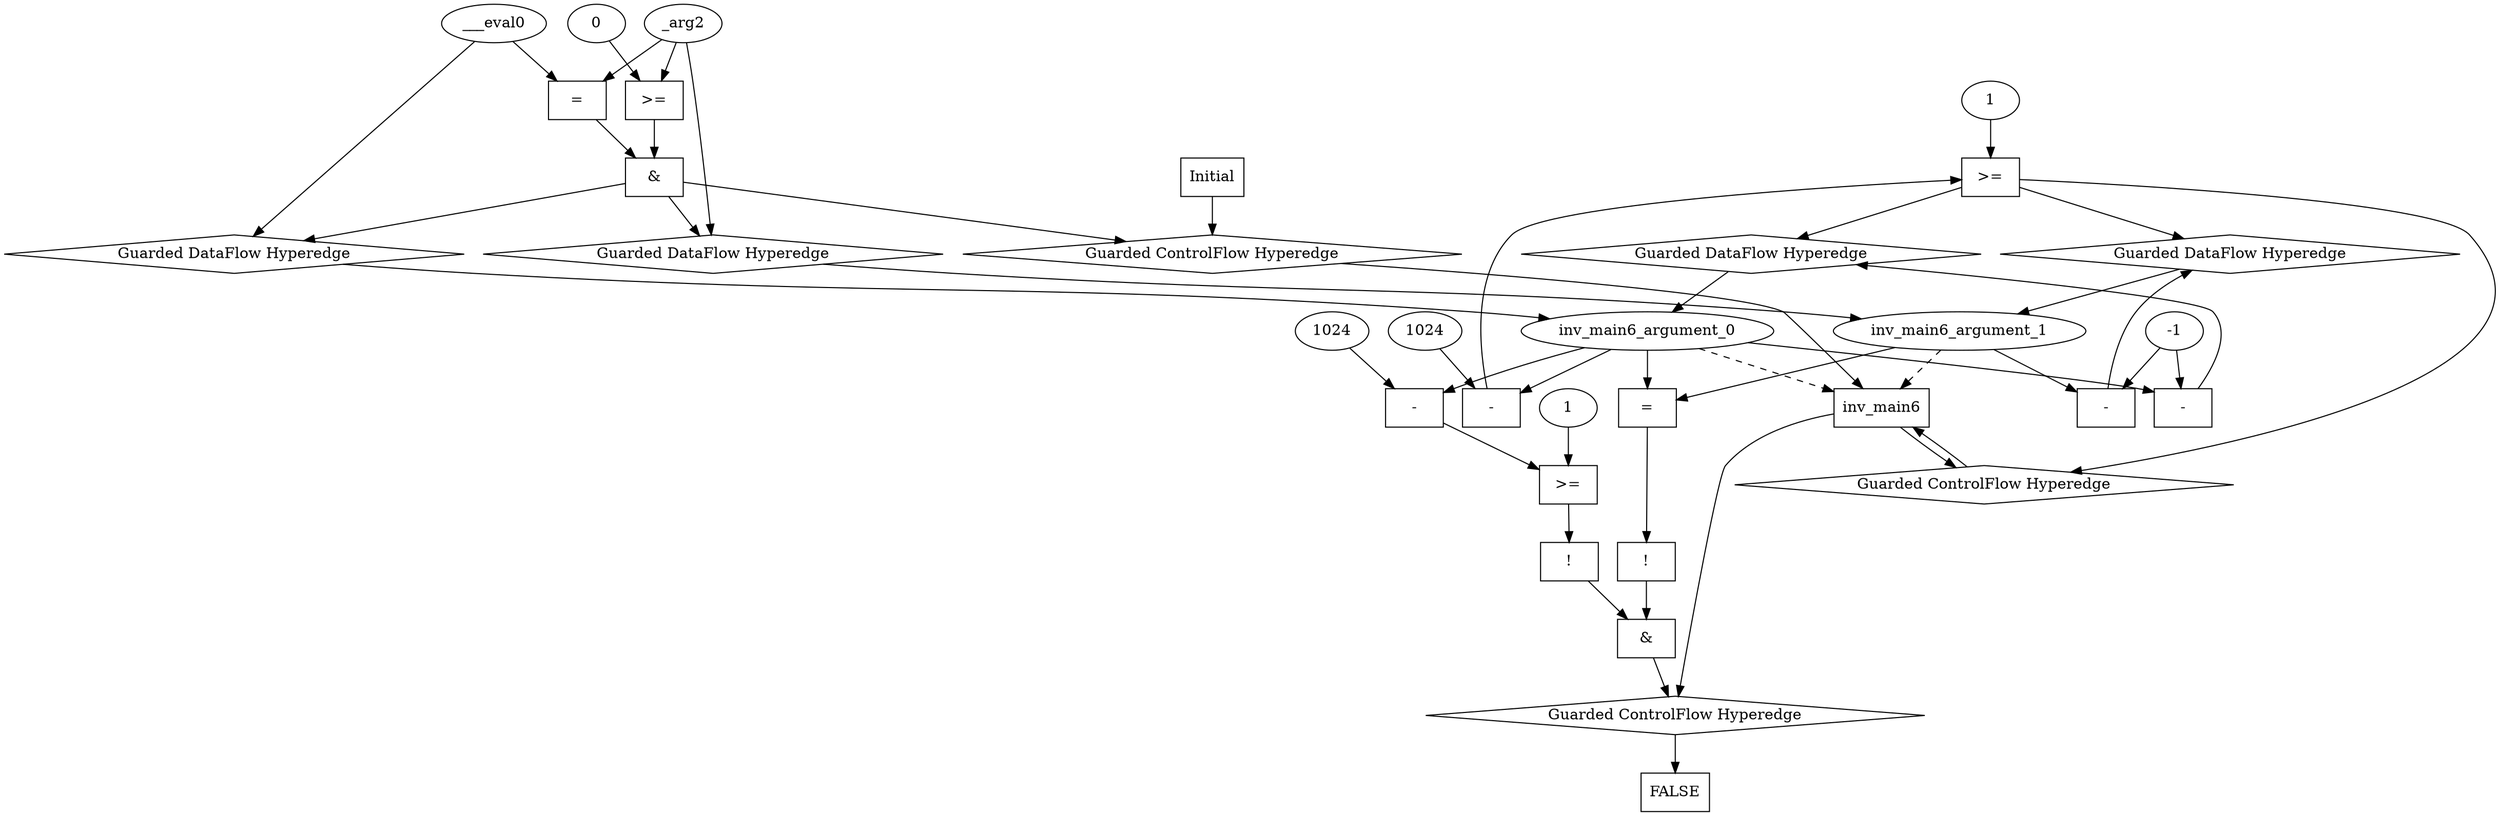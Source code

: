 digraph dag {
inv_main6 [label="inv_main6" shape="rect"];
FALSE [label="FALSE" shape="rect"];
Initial [label="Initial" shape="rect"];
ControlFowHyperEdge_0 [label="Guarded ControlFlow Hyperedge" shape="diamond"];
inv_main6 -> ControlFowHyperEdge_0[label=""]
ControlFowHyperEdge_0 -> inv_main6[label=""]
ControlFowHyperEdge_1 [label="Guarded ControlFlow Hyperedge" shape="diamond"];
Initial -> ControlFowHyperEdge_1[label=""]
ControlFowHyperEdge_1 -> inv_main6[label=""]
ControlFowHyperEdge_2 [label="Guarded ControlFlow Hyperedge" shape="diamond"];
inv_main6 -> ControlFowHyperEdge_2[label=""]
ControlFowHyperEdge_2 -> FALSE[label=""]
inv_main6_argument_0 [label="inv_main6_argument_0" shape="oval"];
inv_main6_argument_0 -> inv_main6[label="" style="dashed"]
inv_main6_argument_1 [label="inv_main6_argument_1" shape="oval"];
inv_main6_argument_1 -> inv_main6[label="" style="dashed"]

xxxinv_main6___inv_main6_0xxxguard_0_node_0 [label=">=" shape="rect"];
xxxinv_main6___inv_main6_0xxxguard_0_node_1 [label="-" shape="rect"];
xxxinv_main6___inv_main6_0xxxguard_0_node_2 [label="1024"];
xxxinv_main6___inv_main6_0xxxguard_0_node_4 [label="1"];
xxxinv_main6___inv_main6_0xxxguard_0_node_1->xxxinv_main6___inv_main6_0xxxguard_0_node_0
xxxinv_main6___inv_main6_0xxxguard_0_node_4->xxxinv_main6___inv_main6_0xxxguard_0_node_0
xxxinv_main6___inv_main6_0xxxguard_0_node_2->xxxinv_main6___inv_main6_0xxxguard_0_node_1
inv_main6_argument_0->xxxinv_main6___inv_main6_0xxxguard_0_node_1

xxxinv_main6___inv_main6_0xxxguard_0_node_0->ControlFowHyperEdge_0 [label=""];
xxxinv_main6___inv_main6_0xxxdataFlow_0_node_0 [label="-" shape="rect"];
xxxinv_main6___inv_main6_0xxxdataFlow_0_node_2 [label="-1"];
inv_main6_argument_0->xxxinv_main6___inv_main6_0xxxdataFlow_0_node_0
xxxinv_main6___inv_main6_0xxxdataFlow_0_node_2->xxxinv_main6___inv_main6_0xxxdataFlow_0_node_0

xxxinv_main6___inv_main6_0xxxdataFlow_0_node_0->DataFowHyperEdge_0_inv_main6_argument_0 [label=""];
xxxinv_main6___inv_main6_0xxxdataFlow1_node_0 [label="-" shape="rect"];
inv_main6_argument_1->xxxinv_main6___inv_main6_0xxxdataFlow1_node_0
xxxinv_main6___inv_main6_0xxxdataFlow_0_node_2->xxxinv_main6___inv_main6_0xxxdataFlow1_node_0

xxxinv_main6___inv_main6_0xxxdataFlow1_node_0->DataFowHyperEdge_0_inv_main6_argument_1 [label=""];
xxxinv_main6___Initial_1xxx_and [label="&" shape="rect"];
xxxinv_main6___Initial_1xxxguard_0_node_0 [label=">=" shape="rect"];
xxxinv_main6___Initial_1xxxguard_0_node_2 [label="0"];
xxxinv_main6___Initial_1xxxdataFlow1_node_0->xxxinv_main6___Initial_1xxxguard_0_node_0
xxxinv_main6___Initial_1xxxguard_0_node_2->xxxinv_main6___Initial_1xxxguard_0_node_0

xxxinv_main6___Initial_1xxxguard_0_node_0->xxxinv_main6___Initial_1xxx_and [label=""];
xxxinv_main6___Initial_1xxxguard1_node_0 [label="=" shape="rect"];
xxxinv_main6___Initial_1xxxdataFlow_0_node_0->xxxinv_main6___Initial_1xxxguard1_node_0
xxxinv_main6___Initial_1xxxdataFlow1_node_0->xxxinv_main6___Initial_1xxxguard1_node_0

xxxinv_main6___Initial_1xxxguard1_node_0->xxxinv_main6___Initial_1xxx_and [label=""];
xxxinv_main6___Initial_1xxx_and->ControlFowHyperEdge_1 [label=""];
xxxinv_main6___Initial_1xxxdataFlow_0_node_0 [label="___eval0"];

xxxinv_main6___Initial_1xxxdataFlow_0_node_0->DataFowHyperEdge_1_inv_main6_argument_0 [label=""];
xxxinv_main6___Initial_1xxxdataFlow1_node_0 [label="_arg2"];

xxxinv_main6___Initial_1xxxdataFlow1_node_0->DataFowHyperEdge_1_inv_main6_argument_1 [label=""];
xxxFALSE___inv_main6_2xxx_and [label="&" shape="rect"];
xxxFALSE___inv_main6_2xxxguard_0_node_0 [label="!" shape="rect"];
xxxFALSE___inv_main6_2xxxguard_0_node_1 [label="=" shape="rect"];
xxxFALSE___inv_main6_2xxxguard_0_node_1->xxxFALSE___inv_main6_2xxxguard_0_node_0
inv_main6_argument_0->xxxFALSE___inv_main6_2xxxguard_0_node_1
inv_main6_argument_1->xxxFALSE___inv_main6_2xxxguard_0_node_1

xxxFALSE___inv_main6_2xxxguard_0_node_0->xxxFALSE___inv_main6_2xxx_and [label=""];
xxxFALSE___inv_main6_2xxxguard1_node_0 [label="!" shape="rect"];
xxxFALSE___inv_main6_2xxxguard1_node_1 [label=">=" shape="rect"];
xxxFALSE___inv_main6_2xxxguard1_node_2 [label="-" shape="rect"];
xxxFALSE___inv_main6_2xxxguard1_node_3 [label="1024"];
xxxFALSE___inv_main6_2xxxguard1_node_5 [label="1"];
xxxFALSE___inv_main6_2xxxguard1_node_1->xxxFALSE___inv_main6_2xxxguard1_node_0
xxxFALSE___inv_main6_2xxxguard1_node_2->xxxFALSE___inv_main6_2xxxguard1_node_1
xxxFALSE___inv_main6_2xxxguard1_node_5->xxxFALSE___inv_main6_2xxxguard1_node_1
xxxFALSE___inv_main6_2xxxguard1_node_3->xxxFALSE___inv_main6_2xxxguard1_node_2
inv_main6_argument_0->xxxFALSE___inv_main6_2xxxguard1_node_2

xxxFALSE___inv_main6_2xxxguard1_node_0->xxxFALSE___inv_main6_2xxx_and [label=""];
xxxFALSE___inv_main6_2xxx_and->ControlFowHyperEdge_2 [label=""];
DataFowHyperEdge_0_inv_main6_argument_0 [label="Guarded DataFlow Hyperedge" shape="diamond"];
DataFowHyperEdge_0_inv_main6_argument_0 -> inv_main6_argument_0[label=""]
xxxinv_main6___inv_main6_0xxxguard_0_node_0 -> DataFowHyperEdge_0_inv_main6_argument_0[label=""]
DataFowHyperEdge_0_inv_main6_argument_1 [label="Guarded DataFlow Hyperedge" shape="diamond"];
DataFowHyperEdge_0_inv_main6_argument_1 -> inv_main6_argument_1[label=""]
xxxinv_main6___inv_main6_0xxxguard_0_node_0 -> DataFowHyperEdge_0_inv_main6_argument_1[label=""]
DataFowHyperEdge_1_inv_main6_argument_0 [label="Guarded DataFlow Hyperedge" shape="diamond"];
DataFowHyperEdge_1_inv_main6_argument_0 -> inv_main6_argument_0[label=""]
xxxinv_main6___Initial_1xxx_and -> DataFowHyperEdge_1_inv_main6_argument_0[label=""]
DataFowHyperEdge_1_inv_main6_argument_1 [label="Guarded DataFlow Hyperedge" shape="diamond"];
DataFowHyperEdge_1_inv_main6_argument_1 -> inv_main6_argument_1[label=""]
xxxinv_main6___Initial_1xxx_and -> DataFowHyperEdge_1_inv_main6_argument_1[label=""]
}
